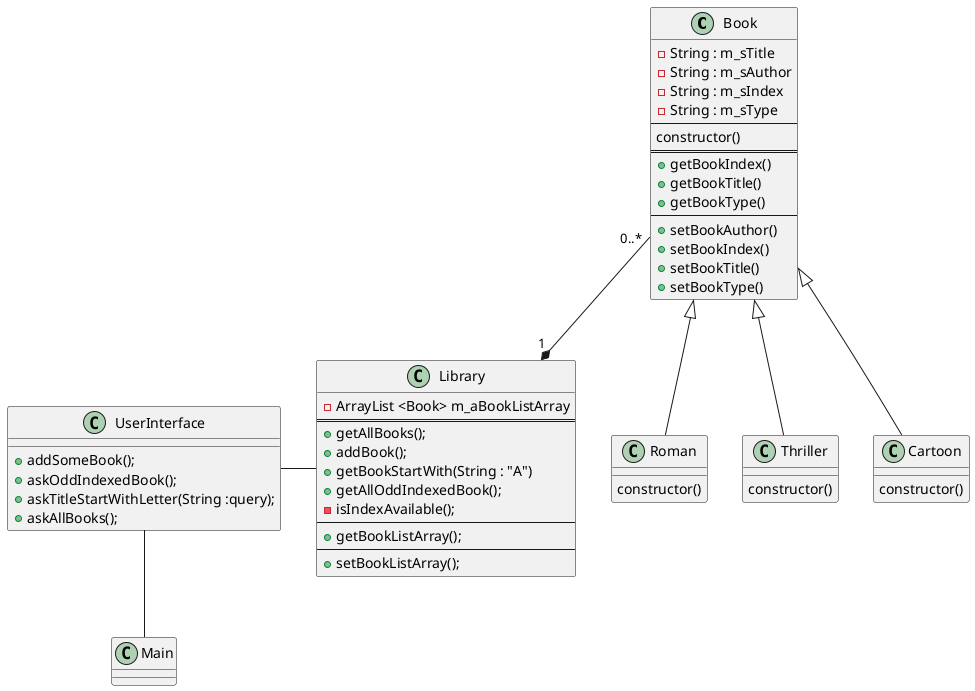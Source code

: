 @startuml

class Book{
- String : m_sTitle
- String : m_sAuthor
- String : m_sIndex
- String : m_sType
--
constructor()
==
+ getBookIndex()
+ getBookTitle()
+ getBookType()
--
+ setBookAuthor()
+ setBookIndex()
+ setBookTitle()
+ setBookType()
}

Book "0..*" --* "1 " Library

class Library{
- ArrayList <Book> m_aBookListArray
==
+ getAllBooks();
+ addBook();
+ getBookStartWith(String : "A")
+ getAllOddIndexedBook();
- isIndexAvailable();
--
+ getBookListArray();
--
+ setBookListArray();
}

class UserInterface{
+ addSomeBook();
+ askOddIndexedBook();
+ askTitleStartWithLetter(String :query);
+ askAllBooks();
}

class Roman extends Book{
constructor()
}

class Thriller extends Book {
constructor()
}

class Cartoon extends Book{
constructor()
}

class Main{

}

UserInterface  - Library
UserInterface -- Main
@enduml